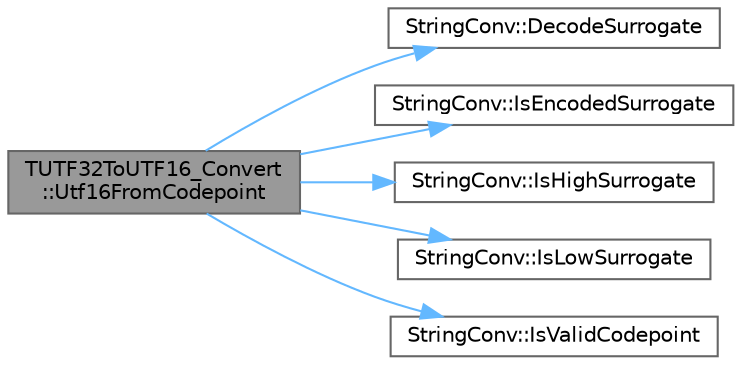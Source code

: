 digraph "TUTF32ToUTF16_Convert::Utf16FromCodepoint"
{
 // INTERACTIVE_SVG=YES
 // LATEX_PDF_SIZE
  bgcolor="transparent";
  edge [fontname=Helvetica,fontsize=10,labelfontname=Helvetica,labelfontsize=10];
  node [fontname=Helvetica,fontsize=10,shape=box,height=0.2,width=0.4];
  rankdir="LR";
  Node1 [id="Node000001",label="TUTF32ToUTF16_Convert\l::Utf16FromCodepoint",height=0.2,width=0.4,color="gray40", fillcolor="grey60", style="filled", fontcolor="black",tooltip="Convert Codepoint into UTF-16 characters."];
  Node1 -> Node2 [id="edge1_Node000001_Node000002",color="steelblue1",style="solid",tooltip=" "];
  Node2 [id="Node000002",label="StringConv::DecodeSurrogate",height=0.2,width=0.4,color="grey40", fillcolor="white", style="filled",URL="$d5/dbd/namespaceStringConv.html#ae5140f619865b1f697959a273e34fbaa",tooltip=" "];
  Node1 -> Node3 [id="edge2_Node000001_Node000003",color="steelblue1",style="solid",tooltip=" "];
  Node3 [id="Node000003",label="StringConv::IsEncodedSurrogate",height=0.2,width=0.4,color="grey40", fillcolor="white", style="filled",URL="$d5/dbd/namespaceStringConv.html#a57f3c92ecd69d327333617fcce64fce8",tooltip="Is the provided Codepoint outside of the range of the basic multilingual plane, but within the valid ..."];
  Node1 -> Node4 [id="edge3_Node000001_Node000004",color="steelblue1",style="solid",tooltip=" "];
  Node4 [id="Node000004",label="StringConv::IsHighSurrogate",height=0.2,width=0.4,color="grey40", fillcolor="white", style="filled",URL="$d5/dbd/namespaceStringConv.html#a74570c1cc445b3be9169f7e6e8f16db6",tooltip="Is the provided Codepoint within the range of the high-surrogates?"];
  Node1 -> Node5 [id="edge4_Node000001_Node000005",color="steelblue1",style="solid",tooltip=" "];
  Node5 [id="Node000005",label="StringConv::IsLowSurrogate",height=0.2,width=0.4,color="grey40", fillcolor="white", style="filled",URL="$d5/dbd/namespaceStringConv.html#aa6f8af550c617b96a58429e61eb9b1a8",tooltip="Is the provided Codepoint within the range of the low-surrogates?"];
  Node1 -> Node6 [id="edge5_Node000001_Node000006",color="steelblue1",style="solid",tooltip=" "];
  Node6 [id="Node000006",label="StringConv::IsValidCodepoint",height=0.2,width=0.4,color="grey40", fillcolor="white", style="filled",URL="$d5/dbd/namespaceStringConv.html#a8204409b38cac12670ce10442c653642",tooltip="Is the provided Codepoint within the range of valid codepoints?"];
}
